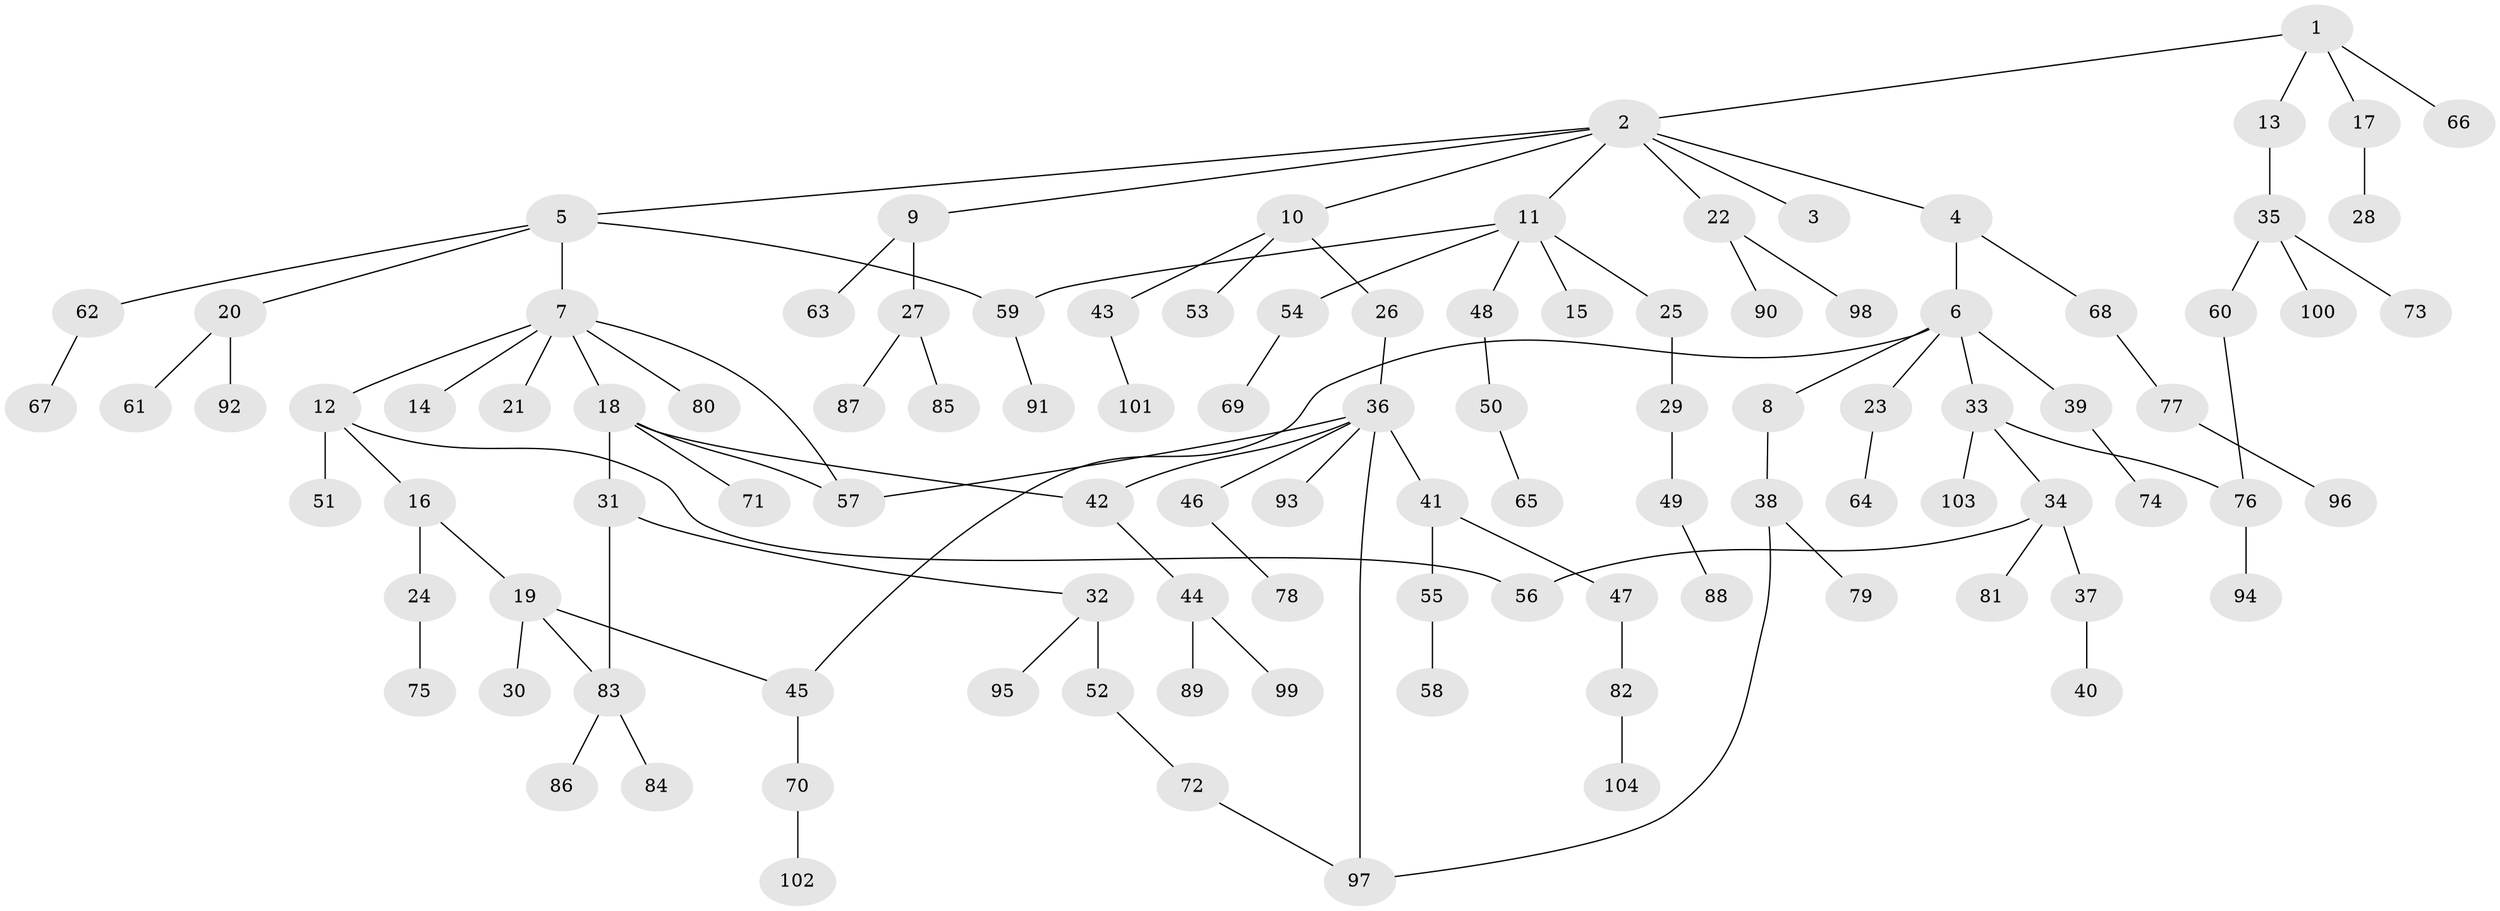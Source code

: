 // coarse degree distribution, {4: 0.057692307692307696, 8: 0.019230769230769232, 1: 0.4807692307692308, 2: 0.23076923076923078, 9: 0.019230769230769232, 7: 0.038461538461538464, 5: 0.057692307692307696, 3: 0.09615384615384616}
// Generated by graph-tools (version 1.1) at 2025/16/03/04/25 18:16:57]
// undirected, 104 vertices, 113 edges
graph export_dot {
graph [start="1"]
  node [color=gray90,style=filled];
  1;
  2;
  3;
  4;
  5;
  6;
  7;
  8;
  9;
  10;
  11;
  12;
  13;
  14;
  15;
  16;
  17;
  18;
  19;
  20;
  21;
  22;
  23;
  24;
  25;
  26;
  27;
  28;
  29;
  30;
  31;
  32;
  33;
  34;
  35;
  36;
  37;
  38;
  39;
  40;
  41;
  42;
  43;
  44;
  45;
  46;
  47;
  48;
  49;
  50;
  51;
  52;
  53;
  54;
  55;
  56;
  57;
  58;
  59;
  60;
  61;
  62;
  63;
  64;
  65;
  66;
  67;
  68;
  69;
  70;
  71;
  72;
  73;
  74;
  75;
  76;
  77;
  78;
  79;
  80;
  81;
  82;
  83;
  84;
  85;
  86;
  87;
  88;
  89;
  90;
  91;
  92;
  93;
  94;
  95;
  96;
  97;
  98;
  99;
  100;
  101;
  102;
  103;
  104;
  1 -- 2;
  1 -- 13;
  1 -- 17;
  1 -- 66;
  2 -- 3;
  2 -- 4;
  2 -- 5;
  2 -- 9;
  2 -- 10;
  2 -- 11;
  2 -- 22;
  4 -- 6;
  4 -- 68;
  5 -- 7;
  5 -- 20;
  5 -- 62;
  5 -- 59;
  6 -- 8;
  6 -- 23;
  6 -- 33;
  6 -- 39;
  6 -- 45;
  7 -- 12;
  7 -- 14;
  7 -- 18;
  7 -- 21;
  7 -- 80;
  7 -- 57;
  8 -- 38;
  9 -- 27;
  9 -- 63;
  10 -- 26;
  10 -- 43;
  10 -- 53;
  11 -- 15;
  11 -- 25;
  11 -- 48;
  11 -- 54;
  11 -- 59;
  12 -- 16;
  12 -- 51;
  12 -- 56;
  13 -- 35;
  16 -- 19;
  16 -- 24;
  17 -- 28;
  18 -- 31;
  18 -- 42;
  18 -- 71;
  18 -- 57;
  19 -- 30;
  19 -- 83;
  19 -- 45;
  20 -- 61;
  20 -- 92;
  22 -- 90;
  22 -- 98;
  23 -- 64;
  24 -- 75;
  25 -- 29;
  26 -- 36;
  27 -- 85;
  27 -- 87;
  29 -- 49;
  31 -- 32;
  31 -- 83;
  32 -- 52;
  32 -- 95;
  33 -- 34;
  33 -- 103;
  33 -- 76;
  34 -- 37;
  34 -- 56;
  34 -- 81;
  35 -- 60;
  35 -- 73;
  35 -- 100;
  36 -- 41;
  36 -- 46;
  36 -- 57;
  36 -- 93;
  36 -- 97;
  36 -- 42;
  37 -- 40;
  38 -- 79;
  38 -- 97;
  39 -- 74;
  41 -- 47;
  41 -- 55;
  42 -- 44;
  43 -- 101;
  44 -- 89;
  44 -- 99;
  45 -- 70;
  46 -- 78;
  47 -- 82;
  48 -- 50;
  49 -- 88;
  50 -- 65;
  52 -- 72;
  54 -- 69;
  55 -- 58;
  59 -- 91;
  60 -- 76;
  62 -- 67;
  68 -- 77;
  70 -- 102;
  72 -- 97;
  76 -- 94;
  77 -- 96;
  82 -- 104;
  83 -- 84;
  83 -- 86;
}
